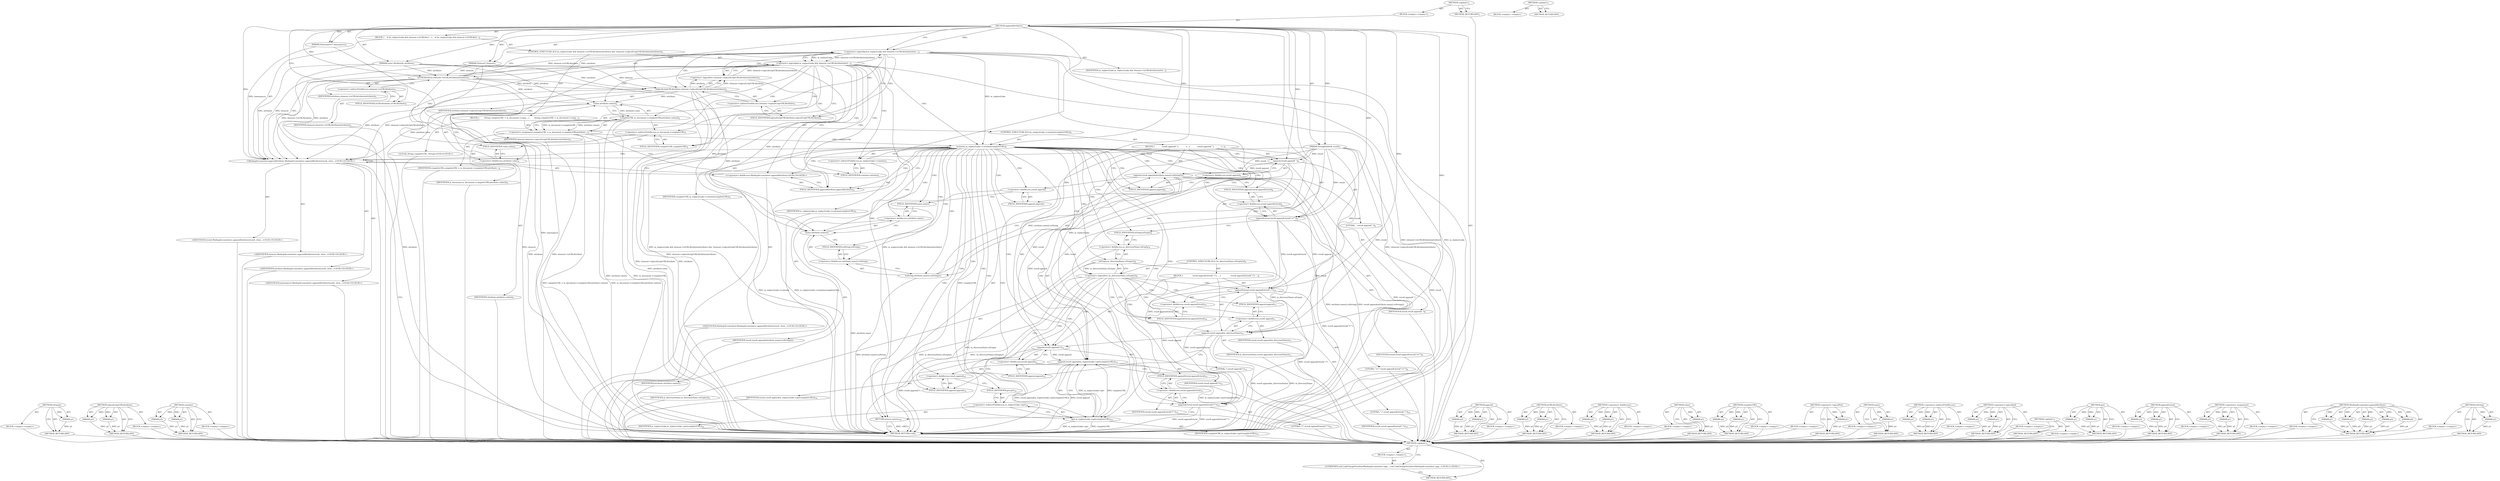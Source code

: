 digraph "&lt;global&gt;" {
vulnerable_211 [label=<(METHOD,isEmpty)>];
vulnerable_212 [label=<(PARAM,p1)>];
vulnerable_213 [label=<(BLOCK,&lt;empty&gt;,&lt;empty&gt;)>];
vulnerable_214 [label=<(METHOD_RETURN,ANY)>];
vulnerable_164 [label=<(METHOD,isJavaScriptURLAttribute)>];
vulnerable_165 [label=<(PARAM,p1)>];
vulnerable_166 [label=<(PARAM,p2)>];
vulnerable_167 [label=<(BLOCK,&lt;empty&gt;,&lt;empty&gt;)>];
vulnerable_168 [label=<(METHOD_RETURN,ANY)>];
vulnerable_188 [label=<(METHOD,contains)>];
vulnerable_189 [label=<(PARAM,p1)>];
vulnerable_190 [label=<(PARAM,p2)>];
vulnerable_191 [label=<(BLOCK,&lt;empty&gt;,&lt;empty&gt;)>];
vulnerable_192 [label=<(METHOD_RETURN,ANY)>];
vulnerable_6 [label=<(METHOD,&lt;global&gt;)<SUB>1</SUB>>];
vulnerable_7 [label=<(BLOCK,&lt;empty&gt;,&lt;empty&gt;)<SUB>1</SUB>>];
vulnerable_8 [label=<(METHOD,appendAttribute)<SUB>1</SUB>>];
vulnerable_9 [label=<(PARAM,StringBuilder&amp; result)<SUB>1</SUB>>];
vulnerable_10 [label=<(PARAM,Element* element)<SUB>1</SUB>>];
vulnerable_11 [label=<(PARAM,const Attribute&amp; attribute)<SUB>1</SUB>>];
vulnerable_12 [label=<(PARAM,Namespaces* namespaces)<SUB>1</SUB>>];
vulnerable_13 [label=<(BLOCK,{
    if (m_replaceLinks &amp;&amp; element-&gt;isURLAttri...,{
    if (m_replaceLinks &amp;&amp; element-&gt;isURLAttri...)<SUB>2</SUB>>];
vulnerable_14 [label=<(CONTROL_STRUCTURE,IF,if (m_replaceLinks &amp;&amp; element-&gt;isURLAttribute(attribute) &amp;&amp; !element-&gt;isJavaScriptURLAttribute(attribute)))<SUB>3</SUB>>];
vulnerable_15 [label=<(&lt;operator&gt;.logicalAnd,m_replaceLinks &amp;&amp; element-&gt;isURLAttribute(attri...)<SUB>3</SUB>>];
vulnerable_16 [label=<(&lt;operator&gt;.logicalAnd,m_replaceLinks &amp;&amp; element-&gt;isURLAttribute(attri...)<SUB>3</SUB>>];
vulnerable_17 [label=<(IDENTIFIER,m_replaceLinks,m_replaceLinks &amp;&amp; element-&gt;isURLAttribute(attri...)<SUB>3</SUB>>];
vulnerable_18 [label=<(isURLAttribute,element-&gt;isURLAttribute(attribute))<SUB>3</SUB>>];
vulnerable_19 [label=<(&lt;operator&gt;.indirectFieldAccess,element-&gt;isURLAttribute)<SUB>3</SUB>>];
vulnerable_20 [label=<(IDENTIFIER,element,element-&gt;isURLAttribute(attribute))<SUB>3</SUB>>];
vulnerable_21 [label=<(FIELD_IDENTIFIER,isURLAttribute,isURLAttribute)<SUB>3</SUB>>];
vulnerable_22 [label=<(IDENTIFIER,attribute,element-&gt;isURLAttribute(attribute))<SUB>3</SUB>>];
vulnerable_23 [label=<(&lt;operator&gt;.logicalNot,!element-&gt;isJavaScriptURLAttribute(attribute))<SUB>3</SUB>>];
vulnerable_24 [label=<(isJavaScriptURLAttribute,element-&gt;isJavaScriptURLAttribute(attribute))<SUB>3</SUB>>];
vulnerable_25 [label=<(&lt;operator&gt;.indirectFieldAccess,element-&gt;isJavaScriptURLAttribute)<SUB>3</SUB>>];
vulnerable_26 [label=<(IDENTIFIER,element,element-&gt;isJavaScriptURLAttribute(attribute))<SUB>3</SUB>>];
vulnerable_27 [label=<(FIELD_IDENTIFIER,isJavaScriptURLAttribute,isJavaScriptURLAttribute)<SUB>3</SUB>>];
vulnerable_28 [label=<(IDENTIFIER,attribute,element-&gt;isJavaScriptURLAttribute(attribute))<SUB>3</SUB>>];
vulnerable_29 [label=<(BLOCK,{
        String completeURL = m_document-&gt;comp...,{
        String completeURL = m_document-&gt;comp...)<SUB>3</SUB>>];
vulnerable_30 [label="<(LOCAL,String completeURL: String)<SUB>4</SUB>>"];
vulnerable_31 [label=<(&lt;operator&gt;.assignment,completeURL = m_document-&gt;completeURL(attribute...)<SUB>4</SUB>>];
vulnerable_32 [label=<(IDENTIFIER,completeURL,completeURL = m_document-&gt;completeURL(attribute...)<SUB>4</SUB>>];
vulnerable_33 [label=<(completeURL,m_document-&gt;completeURL(attribute.value()))<SUB>4</SUB>>];
vulnerable_34 [label=<(&lt;operator&gt;.indirectFieldAccess,m_document-&gt;completeURL)<SUB>4</SUB>>];
vulnerable_35 [label=<(IDENTIFIER,m_document,m_document-&gt;completeURL(attribute.value()))<SUB>4</SUB>>];
vulnerable_36 [label=<(FIELD_IDENTIFIER,completeURL,completeURL)<SUB>4</SUB>>];
vulnerable_37 [label=<(value,attribute.value())<SUB>4</SUB>>];
vulnerable_38 [label=<(&lt;operator&gt;.fieldAccess,attribute.value)<SUB>4</SUB>>];
vulnerable_39 [label=<(IDENTIFIER,attribute,attribute.value())<SUB>4</SUB>>];
vulnerable_40 [label=<(FIELD_IDENTIFIER,value,value)<SUB>4</SUB>>];
vulnerable_41 [label=<(CONTROL_STRUCTURE,IF,if (m_replaceLinks-&gt;contains(completeURL)))<SUB>5</SUB>>];
vulnerable_42 [label=<(contains,m_replaceLinks-&gt;contains(completeURL))<SUB>5</SUB>>];
vulnerable_43 [label=<(&lt;operator&gt;.indirectFieldAccess,m_replaceLinks-&gt;contains)<SUB>5</SUB>>];
vulnerable_44 [label=<(IDENTIFIER,m_replaceLinks,m_replaceLinks-&gt;contains(completeURL))<SUB>5</SUB>>];
vulnerable_45 [label=<(FIELD_IDENTIFIER,contains,contains)<SUB>5</SUB>>];
vulnerable_46 [label=<(IDENTIFIER,completeURL,m_replaceLinks-&gt;contains(completeURL))<SUB>5</SUB>>];
vulnerable_47 [label=<(BLOCK,{
            result.append(' ');
            r...,{
            result.append(' ');
            r...)<SUB>5</SUB>>];
vulnerable_48 [label=<(append,result.append(' '))<SUB>6</SUB>>];
vulnerable_49 [label=<(&lt;operator&gt;.fieldAccess,result.append)<SUB>6</SUB>>];
vulnerable_50 [label=<(IDENTIFIER,result,result.append(' '))<SUB>6</SUB>>];
vulnerable_51 [label=<(FIELD_IDENTIFIER,append,append)<SUB>6</SUB>>];
vulnerable_52 [label=<(LITERAL,' ',result.append(' '))<SUB>6</SUB>>];
vulnerable_53 [label=<(append,result.append(attribute.name().toString()))<SUB>7</SUB>>];
vulnerable_54 [label=<(&lt;operator&gt;.fieldAccess,result.append)<SUB>7</SUB>>];
vulnerable_55 [label=<(IDENTIFIER,result,result.append(attribute.name().toString()))<SUB>7</SUB>>];
vulnerable_56 [label=<(FIELD_IDENTIFIER,append,append)<SUB>7</SUB>>];
vulnerable_57 [label=<(toString,attribute.name().toString())<SUB>7</SUB>>];
vulnerable_58 [label=<(&lt;operator&gt;.fieldAccess,attribute.name().toString)<SUB>7</SUB>>];
vulnerable_59 [label=<(name,attribute.name())<SUB>7</SUB>>];
vulnerable_60 [label=<(&lt;operator&gt;.fieldAccess,attribute.name)<SUB>7</SUB>>];
vulnerable_61 [label=<(IDENTIFIER,attribute,attribute.name())<SUB>7</SUB>>];
vulnerable_62 [label=<(FIELD_IDENTIFIER,name,name)<SUB>7</SUB>>];
vulnerable_63 [label=<(FIELD_IDENTIFIER,toString,toString)<SUB>7</SUB>>];
vulnerable_64 [label=<(appendLiteral,result.appendLiteral(&quot;=\&quot;&quot;))<SUB>8</SUB>>];
vulnerable_65 [label=<(&lt;operator&gt;.fieldAccess,result.appendLiteral)<SUB>8</SUB>>];
vulnerable_66 [label=<(IDENTIFIER,result,result.appendLiteral(&quot;=\&quot;&quot;))<SUB>8</SUB>>];
vulnerable_67 [label=<(FIELD_IDENTIFIER,appendLiteral,appendLiteral)<SUB>8</SUB>>];
vulnerable_68 [label=<(LITERAL,&quot;=\&quot;&quot;,result.appendLiteral(&quot;=\&quot;&quot;))<SUB>8</SUB>>];
vulnerable_69 [label=<(CONTROL_STRUCTURE,IF,if (!m_directoryName.isEmpty()))<SUB>9</SUB>>];
vulnerable_70 [label=<(&lt;operator&gt;.logicalNot,!m_directoryName.isEmpty())<SUB>9</SUB>>];
vulnerable_71 [label=<(isEmpty,m_directoryName.isEmpty())<SUB>9</SUB>>];
vulnerable_72 [label=<(&lt;operator&gt;.fieldAccess,m_directoryName.isEmpty)<SUB>9</SUB>>];
vulnerable_73 [label=<(IDENTIFIER,m_directoryName,m_directoryName.isEmpty())<SUB>9</SUB>>];
vulnerable_74 [label=<(FIELD_IDENTIFIER,isEmpty,isEmpty)<SUB>9</SUB>>];
vulnerable_75 [label=<(BLOCK,{
                result.appendLiteral(&quot;./&quot;);
 ...,{
                result.appendLiteral(&quot;./&quot;);
 ...)<SUB>9</SUB>>];
vulnerable_76 [label=<(appendLiteral,result.appendLiteral(&quot;./&quot;))<SUB>10</SUB>>];
vulnerable_77 [label=<(&lt;operator&gt;.fieldAccess,result.appendLiteral)<SUB>10</SUB>>];
vulnerable_78 [label=<(IDENTIFIER,result,result.appendLiteral(&quot;./&quot;))<SUB>10</SUB>>];
vulnerable_79 [label=<(FIELD_IDENTIFIER,appendLiteral,appendLiteral)<SUB>10</SUB>>];
vulnerable_80 [label=<(LITERAL,&quot;./&quot;,result.appendLiteral(&quot;./&quot;))<SUB>10</SUB>>];
vulnerable_81 [label=<(append,result.append(m_directoryName))<SUB>11</SUB>>];
vulnerable_82 [label=<(&lt;operator&gt;.fieldAccess,result.append)<SUB>11</SUB>>];
vulnerable_83 [label=<(IDENTIFIER,result,result.append(m_directoryName))<SUB>11</SUB>>];
vulnerable_84 [label=<(FIELD_IDENTIFIER,append,append)<SUB>11</SUB>>];
vulnerable_85 [label=<(IDENTIFIER,m_directoryName,result.append(m_directoryName))<SUB>11</SUB>>];
vulnerable_86 [label=<(append,result.append('/'))<SUB>12</SUB>>];
vulnerable_87 [label=<(&lt;operator&gt;.fieldAccess,result.append)<SUB>12</SUB>>];
vulnerable_88 [label=<(IDENTIFIER,result,result.append('/'))<SUB>12</SUB>>];
vulnerable_89 [label=<(FIELD_IDENTIFIER,append,append)<SUB>12</SUB>>];
vulnerable_90 [label=<(LITERAL,'/',result.append('/'))<SUB>12</SUB>>];
vulnerable_91 [label=<(append,result.append(m_replaceLinks-&gt;get(completeURL)))<SUB>14</SUB>>];
vulnerable_92 [label=<(&lt;operator&gt;.fieldAccess,result.append)<SUB>14</SUB>>];
vulnerable_93 [label=<(IDENTIFIER,result,result.append(m_replaceLinks-&gt;get(completeURL)))<SUB>14</SUB>>];
vulnerable_94 [label=<(FIELD_IDENTIFIER,append,append)<SUB>14</SUB>>];
vulnerable_95 [label=<(get,m_replaceLinks-&gt;get(completeURL))<SUB>14</SUB>>];
vulnerable_96 [label=<(&lt;operator&gt;.indirectFieldAccess,m_replaceLinks-&gt;get)<SUB>14</SUB>>];
vulnerable_97 [label=<(IDENTIFIER,m_replaceLinks,m_replaceLinks-&gt;get(completeURL))<SUB>14</SUB>>];
vulnerable_98 [label=<(FIELD_IDENTIFIER,get,get)<SUB>14</SUB>>];
vulnerable_99 [label=<(IDENTIFIER,completeURL,m_replaceLinks-&gt;get(completeURL))<SUB>14</SUB>>];
vulnerable_100 [label=<(appendLiteral,result.appendLiteral(&quot;\&quot;&quot;))<SUB>15</SUB>>];
vulnerable_101 [label=<(&lt;operator&gt;.fieldAccess,result.appendLiteral)<SUB>15</SUB>>];
vulnerable_102 [label=<(IDENTIFIER,result,result.appendLiteral(&quot;\&quot;&quot;))<SUB>15</SUB>>];
vulnerable_103 [label=<(FIELD_IDENTIFIER,appendLiteral,appendLiteral)<SUB>15</SUB>>];
vulnerable_104 [label=<(LITERAL,&quot;\&quot;&quot;,result.appendLiteral(&quot;\&quot;&quot;))<SUB>15</SUB>>];
vulnerable_105 [label=<(RETURN,return;,return;)<SUB>16</SUB>>];
vulnerable_106 [label="<(MarkupAccumulator.appendAttribute,MarkupAccumulator::appendAttribute(result, elem...)<SUB>19</SUB>>"];
vulnerable_107 [label="<(&lt;operator&gt;.fieldAccess,MarkupAccumulator::appendAttribute)<SUB>19</SUB>>"];
vulnerable_108 [label="<(IDENTIFIER,MarkupAccumulator,MarkupAccumulator::appendAttribute(result, elem...)<SUB>19</SUB>>"];
vulnerable_109 [label=<(FIELD_IDENTIFIER,appendAttribute,appendAttribute)<SUB>19</SUB>>];
vulnerable_110 [label="<(IDENTIFIER,result,MarkupAccumulator::appendAttribute(result, elem...)<SUB>19</SUB>>"];
vulnerable_111 [label="<(IDENTIFIER,element,MarkupAccumulator::appendAttribute(result, elem...)<SUB>19</SUB>>"];
vulnerable_112 [label="<(IDENTIFIER,attribute,MarkupAccumulator::appendAttribute(result, elem...)<SUB>19</SUB>>"];
vulnerable_113 [label="<(IDENTIFIER,namespaces,MarkupAccumulator::appendAttribute(result, elem...)<SUB>19</SUB>>"];
vulnerable_114 [label=<(METHOD_RETURN,void)<SUB>1</SUB>>];
vulnerable_116 [label=<(METHOD_RETURN,ANY)<SUB>1</SUB>>];
vulnerable_193 [label=<(METHOD,append)>];
vulnerable_194 [label=<(PARAM,p1)>];
vulnerable_195 [label=<(PARAM,p2)>];
vulnerable_196 [label=<(BLOCK,&lt;empty&gt;,&lt;empty&gt;)>];
vulnerable_197 [label=<(METHOD_RETURN,ANY)>];
vulnerable_150 [label=<(METHOD,isURLAttribute)>];
vulnerable_151 [label=<(PARAM,p1)>];
vulnerable_152 [label=<(PARAM,p2)>];
vulnerable_153 [label=<(BLOCK,&lt;empty&gt;,&lt;empty&gt;)>];
vulnerable_154 [label=<(METHOD_RETURN,ANY)>];
vulnerable_183 [label=<(METHOD,&lt;operator&gt;.fieldAccess)>];
vulnerable_184 [label=<(PARAM,p1)>];
vulnerable_185 [label=<(PARAM,p2)>];
vulnerable_186 [label=<(BLOCK,&lt;empty&gt;,&lt;empty&gt;)>];
vulnerable_187 [label=<(METHOD_RETURN,ANY)>];
vulnerable_179 [label=<(METHOD,value)>];
vulnerable_180 [label=<(PARAM,p1)>];
vulnerable_181 [label=<(BLOCK,&lt;empty&gt;,&lt;empty&gt;)>];
vulnerable_182 [label=<(METHOD_RETURN,ANY)>];
vulnerable_174 [label=<(METHOD,completeURL)>];
vulnerable_175 [label=<(PARAM,p1)>];
vulnerable_176 [label=<(PARAM,p2)>];
vulnerable_177 [label=<(BLOCK,&lt;empty&gt;,&lt;empty&gt;)>];
vulnerable_178 [label=<(METHOD_RETURN,ANY)>];
vulnerable_160 [label=<(METHOD,&lt;operator&gt;.logicalNot)>];
vulnerable_161 [label=<(PARAM,p1)>];
vulnerable_162 [label=<(BLOCK,&lt;empty&gt;,&lt;empty&gt;)>];
vulnerable_163 [label=<(METHOD_RETURN,ANY)>];
vulnerable_202 [label=<(METHOD,name)>];
vulnerable_203 [label=<(PARAM,p1)>];
vulnerable_204 [label=<(BLOCK,&lt;empty&gt;,&lt;empty&gt;)>];
vulnerable_205 [label=<(METHOD_RETURN,ANY)>];
vulnerable_155 [label=<(METHOD,&lt;operator&gt;.indirectFieldAccess)>];
vulnerable_156 [label=<(PARAM,p1)>];
vulnerable_157 [label=<(PARAM,p2)>];
vulnerable_158 [label=<(BLOCK,&lt;empty&gt;,&lt;empty&gt;)>];
vulnerable_159 [label=<(METHOD_RETURN,ANY)>];
vulnerable_145 [label=<(METHOD,&lt;operator&gt;.logicalAnd)>];
vulnerable_146 [label=<(PARAM,p1)>];
vulnerable_147 [label=<(PARAM,p2)>];
vulnerable_148 [label=<(BLOCK,&lt;empty&gt;,&lt;empty&gt;)>];
vulnerable_149 [label=<(METHOD_RETURN,ANY)>];
vulnerable_139 [label=<(METHOD,&lt;global&gt;)<SUB>1</SUB>>];
vulnerable_140 [label=<(BLOCK,&lt;empty&gt;,&lt;empty&gt;)>];
vulnerable_141 [label=<(METHOD_RETURN,ANY)>];
vulnerable_215 [label=<(METHOD,get)>];
vulnerable_216 [label=<(PARAM,p1)>];
vulnerable_217 [label=<(PARAM,p2)>];
vulnerable_218 [label=<(BLOCK,&lt;empty&gt;,&lt;empty&gt;)>];
vulnerable_219 [label=<(METHOD_RETURN,ANY)>];
vulnerable_206 [label=<(METHOD,appendLiteral)>];
vulnerable_207 [label=<(PARAM,p1)>];
vulnerable_208 [label=<(PARAM,p2)>];
vulnerable_209 [label=<(BLOCK,&lt;empty&gt;,&lt;empty&gt;)>];
vulnerable_210 [label=<(METHOD_RETURN,ANY)>];
vulnerable_169 [label=<(METHOD,&lt;operator&gt;.assignment)>];
vulnerable_170 [label=<(PARAM,p1)>];
vulnerable_171 [label=<(PARAM,p2)>];
vulnerable_172 [label=<(BLOCK,&lt;empty&gt;,&lt;empty&gt;)>];
vulnerable_173 [label=<(METHOD_RETURN,ANY)>];
vulnerable_220 [label=<(METHOD,MarkupAccumulator.appendAttribute)>];
vulnerable_221 [label=<(PARAM,p1)>];
vulnerable_222 [label=<(PARAM,p2)>];
vulnerable_223 [label=<(PARAM,p3)>];
vulnerable_224 [label=<(PARAM,p4)>];
vulnerable_225 [label=<(PARAM,p5)>];
vulnerable_226 [label=<(BLOCK,&lt;empty&gt;,&lt;empty&gt;)>];
vulnerable_227 [label=<(METHOD_RETURN,ANY)>];
vulnerable_198 [label=<(METHOD,toString)>];
vulnerable_199 [label=<(PARAM,p1)>];
vulnerable_200 [label=<(BLOCK,&lt;empty&gt;,&lt;empty&gt;)>];
vulnerable_201 [label=<(METHOD_RETURN,ANY)>];
fixed_6 [label=<(METHOD,&lt;global&gt;)<SUB>1</SUB>>];
fixed_7 [label=<(BLOCK,&lt;empty&gt;,&lt;empty&gt;)<SUB>1</SUB>>];
fixed_8 [label="<(UNKNOWN,void LinkChangeSerializerMarkupAccumulator::app...,void LinkChangeSerializerMarkupAccumulator::app...)<SUB>1</SUB>>"];
fixed_9 [label=<(METHOD_RETURN,ANY)<SUB>1</SUB>>];
fixed_14 [label=<(METHOD,&lt;global&gt;)<SUB>1</SUB>>];
fixed_15 [label=<(BLOCK,&lt;empty&gt;,&lt;empty&gt;)>];
fixed_16 [label=<(METHOD_RETURN,ANY)>];
vulnerable_211 -> vulnerable_212  [key=0, label="AST: "];
vulnerable_211 -> vulnerable_212  [key=1, label="DDG: "];
vulnerable_211 -> vulnerable_213  [key=0, label="AST: "];
vulnerable_211 -> vulnerable_214  [key=0, label="AST: "];
vulnerable_211 -> vulnerable_214  [key=1, label="CFG: "];
vulnerable_212 -> vulnerable_214  [key=0, label="DDG: p1"];
vulnerable_213 -> fixed_6  [key=0];
vulnerable_214 -> fixed_6  [key=0];
vulnerable_164 -> vulnerable_165  [key=0, label="AST: "];
vulnerable_164 -> vulnerable_165  [key=1, label="DDG: "];
vulnerable_164 -> vulnerable_167  [key=0, label="AST: "];
vulnerable_164 -> vulnerable_166  [key=0, label="AST: "];
vulnerable_164 -> vulnerable_166  [key=1, label="DDG: "];
vulnerable_164 -> vulnerable_168  [key=0, label="AST: "];
vulnerable_164 -> vulnerable_168  [key=1, label="CFG: "];
vulnerable_165 -> vulnerable_168  [key=0, label="DDG: p1"];
vulnerable_166 -> vulnerable_168  [key=0, label="DDG: p2"];
vulnerable_167 -> fixed_6  [key=0];
vulnerable_168 -> fixed_6  [key=0];
vulnerable_188 -> vulnerable_189  [key=0, label="AST: "];
vulnerable_188 -> vulnerable_189  [key=1, label="DDG: "];
vulnerable_188 -> vulnerable_191  [key=0, label="AST: "];
vulnerable_188 -> vulnerable_190  [key=0, label="AST: "];
vulnerable_188 -> vulnerable_190  [key=1, label="DDG: "];
vulnerable_188 -> vulnerable_192  [key=0, label="AST: "];
vulnerable_188 -> vulnerable_192  [key=1, label="CFG: "];
vulnerable_189 -> vulnerable_192  [key=0, label="DDG: p1"];
vulnerable_190 -> vulnerable_192  [key=0, label="DDG: p2"];
vulnerable_191 -> fixed_6  [key=0];
vulnerable_192 -> fixed_6  [key=0];
vulnerable_6 -> vulnerable_7  [key=0, label="AST: "];
vulnerable_6 -> vulnerable_116  [key=0, label="AST: "];
vulnerable_6 -> vulnerable_116  [key=1, label="CFG: "];
vulnerable_7 -> vulnerable_8  [key=0, label="AST: "];
vulnerable_8 -> vulnerable_9  [key=0, label="AST: "];
vulnerable_8 -> vulnerable_9  [key=1, label="DDG: "];
vulnerable_8 -> vulnerable_10  [key=0, label="AST: "];
vulnerable_8 -> vulnerable_10  [key=1, label="DDG: "];
vulnerable_8 -> vulnerable_11  [key=0, label="AST: "];
vulnerable_8 -> vulnerable_11  [key=1, label="DDG: "];
vulnerable_8 -> vulnerable_12  [key=0, label="AST: "];
vulnerable_8 -> vulnerable_12  [key=1, label="DDG: "];
vulnerable_8 -> vulnerable_13  [key=0, label="AST: "];
vulnerable_8 -> vulnerable_114  [key=0, label="AST: "];
vulnerable_8 -> vulnerable_16  [key=0, label="CFG: "];
vulnerable_8 -> vulnerable_16  [key=1, label="DDG: "];
vulnerable_8 -> vulnerable_21  [key=0, label="CFG: "];
vulnerable_8 -> vulnerable_106  [key=0, label="DDG: "];
vulnerable_8 -> vulnerable_18  [key=0, label="DDG: "];
vulnerable_8 -> vulnerable_24  [key=0, label="DDG: "];
vulnerable_8 -> vulnerable_42  [key=0, label="DDG: "];
vulnerable_8 -> vulnerable_105  [key=0, label="DDG: "];
vulnerable_8 -> vulnerable_48  [key=0, label="DDG: "];
vulnerable_8 -> vulnerable_64  [key=0, label="DDG: "];
vulnerable_8 -> vulnerable_100  [key=0, label="DDG: "];
vulnerable_8 -> vulnerable_95  [key=0, label="DDG: "];
vulnerable_8 -> vulnerable_76  [key=0, label="DDG: "];
vulnerable_8 -> vulnerable_81  [key=0, label="DDG: "];
vulnerable_8 -> vulnerable_86  [key=0, label="DDG: "];
vulnerable_9 -> vulnerable_114  [key=0, label="DDG: result"];
vulnerable_9 -> vulnerable_106  [key=0, label="DDG: result"];
vulnerable_9 -> vulnerable_48  [key=0, label="DDG: result"];
vulnerable_9 -> vulnerable_53  [key=0, label="DDG: result"];
vulnerable_9 -> vulnerable_64  [key=0, label="DDG: result"];
vulnerable_9 -> vulnerable_91  [key=0, label="DDG: result"];
vulnerable_9 -> vulnerable_100  [key=0, label="DDG: result"];
vulnerable_9 -> vulnerable_76  [key=0, label="DDG: result"];
vulnerable_9 -> vulnerable_81  [key=0, label="DDG: result"];
vulnerable_9 -> vulnerable_86  [key=0, label="DDG: result"];
vulnerable_10 -> vulnerable_114  [key=0, label="DDG: element"];
vulnerable_10 -> vulnerable_106  [key=0, label="DDG: element"];
vulnerable_10 -> vulnerable_18  [key=0, label="DDG: element"];
vulnerable_10 -> vulnerable_24  [key=0, label="DDG: element"];
vulnerable_11 -> vulnerable_114  [key=0, label="DDG: attribute"];
vulnerable_11 -> vulnerable_106  [key=0, label="DDG: attribute"];
vulnerable_11 -> vulnerable_18  [key=0, label="DDG: attribute"];
vulnerable_11 -> vulnerable_24  [key=0, label="DDG: attribute"];
vulnerable_11 -> vulnerable_37  [key=0, label="DDG: attribute"];
vulnerable_11 -> vulnerable_59  [key=0, label="DDG: attribute"];
vulnerable_12 -> vulnerable_114  [key=0, label="DDG: namespaces"];
vulnerable_12 -> vulnerable_106  [key=0, label="DDG: namespaces"];
vulnerable_13 -> vulnerable_14  [key=0, label="AST: "];
vulnerable_13 -> vulnerable_106  [key=0, label="AST: "];
vulnerable_14 -> vulnerable_15  [key=0, label="AST: "];
vulnerable_14 -> vulnerable_29  [key=0, label="AST: "];
vulnerable_15 -> vulnerable_16  [key=0, label="AST: "];
vulnerable_15 -> vulnerable_23  [key=0, label="AST: "];
vulnerable_15 -> vulnerable_36  [key=0, label="CFG: "];
vulnerable_15 -> vulnerable_36  [key=1, label="CDG: "];
vulnerable_15 -> vulnerable_109  [key=0, label="CFG: "];
vulnerable_15 -> vulnerable_109  [key=1, label="CDG: "];
vulnerable_15 -> vulnerable_114  [key=0, label="DDG: m_replaceLinks &amp;&amp; element-&gt;isURLAttribute(attribute)"];
vulnerable_15 -> vulnerable_114  [key=1, label="DDG: !element-&gt;isJavaScriptURLAttribute(attribute)"];
vulnerable_15 -> vulnerable_114  [key=2, label="DDG: m_replaceLinks &amp;&amp; element-&gt;isURLAttribute(attribute) &amp;&amp; !element-&gt;isJavaScriptURLAttribute(attribute)"];
vulnerable_15 -> vulnerable_107  [key=0, label="CDG: "];
vulnerable_15 -> vulnerable_34  [key=0, label="CDG: "];
vulnerable_15 -> vulnerable_42  [key=0, label="CDG: "];
vulnerable_15 -> vulnerable_37  [key=0, label="CDG: "];
vulnerable_15 -> vulnerable_38  [key=0, label="CDG: "];
vulnerable_15 -> vulnerable_45  [key=0, label="CDG: "];
vulnerable_15 -> vulnerable_106  [key=0, label="CDG: "];
vulnerable_15 -> vulnerable_40  [key=0, label="CDG: "];
vulnerable_15 -> vulnerable_43  [key=0, label="CDG: "];
vulnerable_15 -> vulnerable_33  [key=0, label="CDG: "];
vulnerable_15 -> vulnerable_31  [key=0, label="CDG: "];
vulnerable_16 -> vulnerable_17  [key=0, label="AST: "];
vulnerable_16 -> vulnerable_18  [key=0, label="AST: "];
vulnerable_16 -> vulnerable_15  [key=0, label="CFG: "];
vulnerable_16 -> vulnerable_15  [key=1, label="DDG: m_replaceLinks"];
vulnerable_16 -> vulnerable_15  [key=2, label="DDG: element-&gt;isURLAttribute(attribute)"];
vulnerable_16 -> vulnerable_27  [key=0, label="CFG: "];
vulnerable_16 -> vulnerable_27  [key=1, label="CDG: "];
vulnerable_16 -> vulnerable_114  [key=0, label="DDG: m_replaceLinks"];
vulnerable_16 -> vulnerable_114  [key=1, label="DDG: element-&gt;isURLAttribute(attribute)"];
vulnerable_16 -> vulnerable_42  [key=0, label="DDG: m_replaceLinks"];
vulnerable_16 -> vulnerable_95  [key=0, label="DDG: m_replaceLinks"];
vulnerable_16 -> vulnerable_25  [key=0, label="CDG: "];
vulnerable_16 -> vulnerable_24  [key=0, label="CDG: "];
vulnerable_16 -> vulnerable_23  [key=0, label="CDG: "];
vulnerable_17 -> fixed_6  [key=0];
vulnerable_18 -> vulnerable_19  [key=0, label="AST: "];
vulnerable_18 -> vulnerable_22  [key=0, label="AST: "];
vulnerable_18 -> vulnerable_16  [key=0, label="CFG: "];
vulnerable_18 -> vulnerable_16  [key=1, label="DDG: element-&gt;isURLAttribute"];
vulnerable_18 -> vulnerable_16  [key=2, label="DDG: attribute"];
vulnerable_18 -> vulnerable_114  [key=0, label="DDG: element-&gt;isURLAttribute"];
vulnerable_18 -> vulnerable_114  [key=1, label="DDG: attribute"];
vulnerable_18 -> vulnerable_106  [key=0, label="DDG: element-&gt;isURLAttribute"];
vulnerable_18 -> vulnerable_106  [key=1, label="DDG: attribute"];
vulnerable_18 -> vulnerable_24  [key=0, label="DDG: attribute"];
vulnerable_18 -> vulnerable_37  [key=0, label="DDG: attribute"];
vulnerable_18 -> vulnerable_59  [key=0, label="DDG: attribute"];
vulnerable_19 -> vulnerable_20  [key=0, label="AST: "];
vulnerable_19 -> vulnerable_21  [key=0, label="AST: "];
vulnerable_19 -> vulnerable_18  [key=0, label="CFG: "];
vulnerable_20 -> fixed_6  [key=0];
vulnerable_21 -> vulnerable_19  [key=0, label="CFG: "];
vulnerable_22 -> fixed_6  [key=0];
vulnerable_23 -> vulnerable_24  [key=0, label="AST: "];
vulnerable_23 -> vulnerable_15  [key=0, label="CFG: "];
vulnerable_23 -> vulnerable_15  [key=1, label="DDG: element-&gt;isJavaScriptURLAttribute(attribute)"];
vulnerable_23 -> vulnerable_114  [key=0, label="DDG: element-&gt;isJavaScriptURLAttribute(attribute)"];
vulnerable_24 -> vulnerable_25  [key=0, label="AST: "];
vulnerable_24 -> vulnerable_28  [key=0, label="AST: "];
vulnerable_24 -> vulnerable_23  [key=0, label="CFG: "];
vulnerable_24 -> vulnerable_23  [key=1, label="DDG: element-&gt;isJavaScriptURLAttribute"];
vulnerable_24 -> vulnerable_23  [key=2, label="DDG: attribute"];
vulnerable_24 -> vulnerable_114  [key=0, label="DDG: element-&gt;isJavaScriptURLAttribute"];
vulnerable_24 -> vulnerable_114  [key=1, label="DDG: attribute"];
vulnerable_24 -> vulnerable_106  [key=0, label="DDG: element-&gt;isJavaScriptURLAttribute"];
vulnerable_24 -> vulnerable_106  [key=1, label="DDG: attribute"];
vulnerable_24 -> vulnerable_37  [key=0, label="DDG: attribute"];
vulnerable_24 -> vulnerable_59  [key=0, label="DDG: attribute"];
vulnerable_25 -> vulnerable_26  [key=0, label="AST: "];
vulnerable_25 -> vulnerable_27  [key=0, label="AST: "];
vulnerable_25 -> vulnerable_24  [key=0, label="CFG: "];
vulnerable_26 -> fixed_6  [key=0];
vulnerable_27 -> vulnerable_25  [key=0, label="CFG: "];
vulnerable_28 -> fixed_6  [key=0];
vulnerable_29 -> vulnerable_30  [key=0, label="AST: "];
vulnerable_29 -> vulnerable_31  [key=0, label="AST: "];
vulnerable_29 -> vulnerable_41  [key=0, label="AST: "];
vulnerable_30 -> fixed_6  [key=0];
vulnerable_31 -> vulnerable_32  [key=0, label="AST: "];
vulnerable_31 -> vulnerable_33  [key=0, label="AST: "];
vulnerable_31 -> vulnerable_45  [key=0, label="CFG: "];
vulnerable_31 -> vulnerable_114  [key=0, label="DDG: m_document-&gt;completeURL(attribute.value())"];
vulnerable_31 -> vulnerable_114  [key=1, label="DDG: completeURL = m_document-&gt;completeURL(attribute.value())"];
vulnerable_31 -> vulnerable_42  [key=0, label="DDG: completeURL"];
vulnerable_32 -> fixed_6  [key=0];
vulnerable_33 -> vulnerable_34  [key=0, label="AST: "];
vulnerable_33 -> vulnerable_37  [key=0, label="AST: "];
vulnerable_33 -> vulnerable_31  [key=0, label="CFG: "];
vulnerable_33 -> vulnerable_31  [key=1, label="DDG: m_document-&gt;completeURL"];
vulnerable_33 -> vulnerable_31  [key=2, label="DDG: attribute.value()"];
vulnerable_33 -> vulnerable_114  [key=0, label="DDG: m_document-&gt;completeURL"];
vulnerable_33 -> vulnerable_114  [key=1, label="DDG: attribute.value()"];
vulnerable_34 -> vulnerable_35  [key=0, label="AST: "];
vulnerable_34 -> vulnerable_36  [key=0, label="AST: "];
vulnerable_34 -> vulnerable_40  [key=0, label="CFG: "];
vulnerable_35 -> fixed_6  [key=0];
vulnerable_36 -> vulnerable_34  [key=0, label="CFG: "];
vulnerable_37 -> vulnerable_38  [key=0, label="AST: "];
vulnerable_37 -> vulnerable_33  [key=0, label="CFG: "];
vulnerable_37 -> vulnerable_33  [key=1, label="DDG: attribute.value"];
vulnerable_37 -> vulnerable_114  [key=0, label="DDG: attribute.value"];
vulnerable_37 -> vulnerable_106  [key=0, label="DDG: attribute.value"];
vulnerable_38 -> vulnerable_39  [key=0, label="AST: "];
vulnerable_38 -> vulnerable_40  [key=0, label="AST: "];
vulnerable_38 -> vulnerable_37  [key=0, label="CFG: "];
vulnerable_39 -> fixed_6  [key=0];
vulnerable_40 -> vulnerable_38  [key=0, label="CFG: "];
vulnerable_41 -> vulnerable_42  [key=0, label="AST: "];
vulnerable_41 -> vulnerable_47  [key=0, label="AST: "];
vulnerable_42 -> vulnerable_43  [key=0, label="AST: "];
vulnerable_42 -> vulnerable_46  [key=0, label="AST: "];
vulnerable_42 -> vulnerable_51  [key=0, label="CFG: "];
vulnerable_42 -> vulnerable_51  [key=1, label="CDG: "];
vulnerable_42 -> vulnerable_109  [key=0, label="CFG: "];
vulnerable_42 -> vulnerable_109  [key=1, label="CDG: "];
vulnerable_42 -> vulnerable_114  [key=0, label="DDG: m_replaceLinks-&gt;contains"];
vulnerable_42 -> vulnerable_114  [key=1, label="DDG: m_replaceLinks-&gt;contains(completeURL)"];
vulnerable_42 -> vulnerable_95  [key=0, label="DDG: completeURL"];
vulnerable_42 -> vulnerable_95  [key=1, label="CDG: "];
vulnerable_42 -> vulnerable_107  [key=0, label="CDG: "];
vulnerable_42 -> vulnerable_94  [key=0, label="CDG: "];
vulnerable_42 -> vulnerable_48  [key=0, label="CDG: "];
vulnerable_42 -> vulnerable_49  [key=0, label="CDG: "];
vulnerable_42 -> vulnerable_60  [key=0, label="CDG: "];
vulnerable_42 -> vulnerable_96  [key=0, label="CDG: "];
vulnerable_42 -> vulnerable_64  [key=0, label="CDG: "];
vulnerable_42 -> vulnerable_57  [key=0, label="CDG: "];
vulnerable_42 -> vulnerable_98  [key=0, label="CDG: "];
vulnerable_42 -> vulnerable_72  [key=0, label="CDG: "];
vulnerable_42 -> vulnerable_103  [key=0, label="CDG: "];
vulnerable_42 -> vulnerable_56  [key=0, label="CDG: "];
vulnerable_42 -> vulnerable_67  [key=0, label="CDG: "];
vulnerable_42 -> vulnerable_74  [key=0, label="CDG: "];
vulnerable_42 -> vulnerable_92  [key=0, label="CDG: "];
vulnerable_42 -> vulnerable_106  [key=0, label="CDG: "];
vulnerable_42 -> vulnerable_65  [key=0, label="CDG: "];
vulnerable_42 -> vulnerable_59  [key=0, label="CDG: "];
vulnerable_42 -> vulnerable_91  [key=0, label="CDG: "];
vulnerable_42 -> vulnerable_101  [key=0, label="CDG: "];
vulnerable_42 -> vulnerable_54  [key=0, label="CDG: "];
vulnerable_42 -> vulnerable_58  [key=0, label="CDG: "];
vulnerable_42 -> vulnerable_71  [key=0, label="CDG: "];
vulnerable_42 -> vulnerable_105  [key=0, label="CDG: "];
vulnerable_42 -> vulnerable_100  [key=0, label="CDG: "];
vulnerable_42 -> vulnerable_53  [key=0, label="CDG: "];
vulnerable_42 -> vulnerable_70  [key=0, label="CDG: "];
vulnerable_42 -> vulnerable_63  [key=0, label="CDG: "];
vulnerable_42 -> vulnerable_62  [key=0, label="CDG: "];
vulnerable_43 -> vulnerable_44  [key=0, label="AST: "];
vulnerable_43 -> vulnerable_45  [key=0, label="AST: "];
vulnerable_43 -> vulnerable_42  [key=0, label="CFG: "];
vulnerable_44 -> fixed_6  [key=0];
vulnerable_45 -> vulnerable_43  [key=0, label="CFG: "];
vulnerable_46 -> fixed_6  [key=0];
vulnerable_47 -> vulnerable_48  [key=0, label="AST: "];
vulnerable_47 -> vulnerable_53  [key=0, label="AST: "];
vulnerable_47 -> vulnerable_64  [key=0, label="AST: "];
vulnerable_47 -> vulnerable_69  [key=0, label="AST: "];
vulnerable_47 -> vulnerable_91  [key=0, label="AST: "];
vulnerable_47 -> vulnerable_100  [key=0, label="AST: "];
vulnerable_47 -> vulnerable_105  [key=0, label="AST: "];
vulnerable_48 -> vulnerable_49  [key=0, label="AST: "];
vulnerable_48 -> vulnerable_52  [key=0, label="AST: "];
vulnerable_48 -> vulnerable_56  [key=0, label="CFG: "];
vulnerable_48 -> vulnerable_114  [key=0, label="DDG: result.append(' ')"];
vulnerable_48 -> vulnerable_53  [key=0, label="DDG: result.append"];
vulnerable_49 -> vulnerable_50  [key=0, label="AST: "];
vulnerable_49 -> vulnerable_51  [key=0, label="AST: "];
vulnerable_49 -> vulnerable_48  [key=0, label="CFG: "];
vulnerable_50 -> fixed_6  [key=0];
vulnerable_51 -> vulnerable_49  [key=0, label="CFG: "];
vulnerable_52 -> fixed_6  [key=0];
vulnerable_53 -> vulnerable_54  [key=0, label="AST: "];
vulnerable_53 -> vulnerable_57  [key=0, label="AST: "];
vulnerable_53 -> vulnerable_67  [key=0, label="CFG: "];
vulnerable_53 -> vulnerable_114  [key=0, label="DDG: attribute.name().toString()"];
vulnerable_53 -> vulnerable_114  [key=1, label="DDG: result.append(attribute.name().toString())"];
vulnerable_53 -> vulnerable_91  [key=0, label="DDG: result.append"];
vulnerable_53 -> vulnerable_81  [key=0, label="DDG: result.append"];
vulnerable_54 -> vulnerable_55  [key=0, label="AST: "];
vulnerable_54 -> vulnerable_56  [key=0, label="AST: "];
vulnerable_54 -> vulnerable_62  [key=0, label="CFG: "];
vulnerable_55 -> fixed_6  [key=0];
vulnerable_56 -> vulnerable_54  [key=0, label="CFG: "];
vulnerable_57 -> vulnerable_58  [key=0, label="AST: "];
vulnerable_57 -> vulnerable_53  [key=0, label="CFG: "];
vulnerable_57 -> vulnerable_53  [key=1, label="DDG: attribute.name().toString"];
vulnerable_57 -> vulnerable_114  [key=0, label="DDG: attribute.name().toString"];
vulnerable_58 -> vulnerable_59  [key=0, label="AST: "];
vulnerable_58 -> vulnerable_63  [key=0, label="AST: "];
vulnerable_58 -> vulnerable_57  [key=0, label="CFG: "];
vulnerable_59 -> vulnerable_60  [key=0, label="AST: "];
vulnerable_59 -> vulnerable_63  [key=0, label="CFG: "];
vulnerable_59 -> vulnerable_114  [key=0, label="DDG: attribute.name"];
vulnerable_60 -> vulnerable_61  [key=0, label="AST: "];
vulnerable_60 -> vulnerable_62  [key=0, label="AST: "];
vulnerable_60 -> vulnerable_59  [key=0, label="CFG: "];
vulnerable_61 -> fixed_6  [key=0];
vulnerable_62 -> vulnerable_60  [key=0, label="CFG: "];
vulnerable_63 -> vulnerable_58  [key=0, label="CFG: "];
vulnerable_64 -> vulnerable_65  [key=0, label="AST: "];
vulnerable_64 -> vulnerable_68  [key=0, label="AST: "];
vulnerable_64 -> vulnerable_74  [key=0, label="CFG: "];
vulnerable_64 -> vulnerable_114  [key=0, label="DDG: result.appendLiteral(&quot;=\&quot;&quot;)"];
vulnerable_64 -> vulnerable_100  [key=0, label="DDG: result.appendLiteral"];
vulnerable_64 -> vulnerable_76  [key=0, label="DDG: result.appendLiteral"];
vulnerable_65 -> vulnerable_66  [key=0, label="AST: "];
vulnerable_65 -> vulnerable_67  [key=0, label="AST: "];
vulnerable_65 -> vulnerable_64  [key=0, label="CFG: "];
vulnerable_66 -> fixed_6  [key=0];
vulnerable_67 -> vulnerable_65  [key=0, label="CFG: "];
vulnerable_68 -> fixed_6  [key=0];
vulnerable_69 -> vulnerable_70  [key=0, label="AST: "];
vulnerable_69 -> vulnerable_75  [key=0, label="AST: "];
vulnerable_70 -> vulnerable_71  [key=0, label="AST: "];
vulnerable_70 -> vulnerable_79  [key=0, label="CFG: "];
vulnerable_70 -> vulnerable_79  [key=1, label="CDG: "];
vulnerable_70 -> vulnerable_94  [key=0, label="CFG: "];
vulnerable_70 -> vulnerable_114  [key=0, label="DDG: m_directoryName.isEmpty()"];
vulnerable_70 -> vulnerable_114  [key=1, label="DDG: !m_directoryName.isEmpty()"];
vulnerable_70 -> vulnerable_77  [key=0, label="CDG: "];
vulnerable_70 -> vulnerable_89  [key=0, label="CDG: "];
vulnerable_70 -> vulnerable_81  [key=0, label="CDG: "];
vulnerable_70 -> vulnerable_84  [key=0, label="CDG: "];
vulnerable_70 -> vulnerable_76  [key=0, label="CDG: "];
vulnerable_70 -> vulnerable_87  [key=0, label="CDG: "];
vulnerable_70 -> vulnerable_82  [key=0, label="CDG: "];
vulnerable_70 -> vulnerable_86  [key=0, label="CDG: "];
vulnerable_71 -> vulnerable_72  [key=0, label="AST: "];
vulnerable_71 -> vulnerable_70  [key=0, label="CFG: "];
vulnerable_71 -> vulnerable_70  [key=1, label="DDG: m_directoryName.isEmpty"];
vulnerable_71 -> vulnerable_114  [key=0, label="DDG: m_directoryName.isEmpty"];
vulnerable_71 -> vulnerable_81  [key=0, label="DDG: m_directoryName.isEmpty"];
vulnerable_72 -> vulnerable_73  [key=0, label="AST: "];
vulnerable_72 -> vulnerable_74  [key=0, label="AST: "];
vulnerable_72 -> vulnerable_71  [key=0, label="CFG: "];
vulnerable_73 -> fixed_6  [key=0];
vulnerable_74 -> vulnerable_72  [key=0, label="CFG: "];
vulnerable_75 -> vulnerable_76  [key=0, label="AST: "];
vulnerable_75 -> vulnerable_81  [key=0, label="AST: "];
vulnerable_75 -> vulnerable_86  [key=0, label="AST: "];
vulnerable_76 -> vulnerable_77  [key=0, label="AST: "];
vulnerable_76 -> vulnerable_80  [key=0, label="AST: "];
vulnerable_76 -> vulnerable_84  [key=0, label="CFG: "];
vulnerable_76 -> vulnerable_114  [key=0, label="DDG: result.appendLiteral(&quot;./&quot;)"];
vulnerable_76 -> vulnerable_100  [key=0, label="DDG: result.appendLiteral"];
vulnerable_77 -> vulnerable_78  [key=0, label="AST: "];
vulnerable_77 -> vulnerable_79  [key=0, label="AST: "];
vulnerable_77 -> vulnerable_76  [key=0, label="CFG: "];
vulnerable_78 -> fixed_6  [key=0];
vulnerable_79 -> vulnerable_77  [key=0, label="CFG: "];
vulnerable_80 -> fixed_6  [key=0];
vulnerable_81 -> vulnerable_82  [key=0, label="AST: "];
vulnerable_81 -> vulnerable_85  [key=0, label="AST: "];
vulnerable_81 -> vulnerable_89  [key=0, label="CFG: "];
vulnerable_81 -> vulnerable_114  [key=0, label="DDG: m_directoryName"];
vulnerable_81 -> vulnerable_114  [key=1, label="DDG: result.append(m_directoryName)"];
vulnerable_81 -> vulnerable_86  [key=0, label="DDG: result.append"];
vulnerable_82 -> vulnerable_83  [key=0, label="AST: "];
vulnerable_82 -> vulnerable_84  [key=0, label="AST: "];
vulnerable_82 -> vulnerable_81  [key=0, label="CFG: "];
vulnerable_83 -> fixed_6  [key=0];
vulnerable_84 -> vulnerable_82  [key=0, label="CFG: "];
vulnerable_85 -> fixed_6  [key=0];
vulnerable_86 -> vulnerable_87  [key=0, label="AST: "];
vulnerable_86 -> vulnerable_90  [key=0, label="AST: "];
vulnerable_86 -> vulnerable_94  [key=0, label="CFG: "];
vulnerable_86 -> vulnerable_114  [key=0, label="DDG: result.append('/')"];
vulnerable_86 -> vulnerable_91  [key=0, label="DDG: result.append"];
vulnerable_87 -> vulnerable_88  [key=0, label="AST: "];
vulnerable_87 -> vulnerable_89  [key=0, label="AST: "];
vulnerable_87 -> vulnerable_86  [key=0, label="CFG: "];
vulnerable_88 -> fixed_6  [key=0];
vulnerable_89 -> vulnerable_87  [key=0, label="CFG: "];
vulnerable_90 -> fixed_6  [key=0];
vulnerable_91 -> vulnerable_92  [key=0, label="AST: "];
vulnerable_91 -> vulnerable_95  [key=0, label="AST: "];
vulnerable_91 -> vulnerable_103  [key=0, label="CFG: "];
vulnerable_91 -> vulnerable_114  [key=0, label="DDG: result.append"];
vulnerable_91 -> vulnerable_114  [key=1, label="DDG: m_replaceLinks-&gt;get(completeURL)"];
vulnerable_91 -> vulnerable_114  [key=2, label="DDG: result.append(m_replaceLinks-&gt;get(completeURL))"];
vulnerable_92 -> vulnerable_93  [key=0, label="AST: "];
vulnerable_92 -> vulnerable_94  [key=0, label="AST: "];
vulnerable_92 -> vulnerable_98  [key=0, label="CFG: "];
vulnerable_93 -> fixed_6  [key=0];
vulnerable_94 -> vulnerable_92  [key=0, label="CFG: "];
vulnerable_95 -> vulnerable_96  [key=0, label="AST: "];
vulnerable_95 -> vulnerable_99  [key=0, label="AST: "];
vulnerable_95 -> vulnerable_91  [key=0, label="CFG: "];
vulnerable_95 -> vulnerable_91  [key=1, label="DDG: m_replaceLinks-&gt;get"];
vulnerable_95 -> vulnerable_91  [key=2, label="DDG: completeURL"];
vulnerable_95 -> vulnerable_114  [key=0, label="DDG: m_replaceLinks-&gt;get"];
vulnerable_95 -> vulnerable_114  [key=1, label="DDG: completeURL"];
vulnerable_96 -> vulnerable_97  [key=0, label="AST: "];
vulnerable_96 -> vulnerable_98  [key=0, label="AST: "];
vulnerable_96 -> vulnerable_95  [key=0, label="CFG: "];
vulnerable_97 -> fixed_6  [key=0];
vulnerable_98 -> vulnerable_96  [key=0, label="CFG: "];
vulnerable_99 -> fixed_6  [key=0];
vulnerable_100 -> vulnerable_101  [key=0, label="AST: "];
vulnerable_100 -> vulnerable_104  [key=0, label="AST: "];
vulnerable_100 -> vulnerable_105  [key=0, label="CFG: "];
vulnerable_100 -> vulnerable_114  [key=0, label="DDG: result.appendLiteral"];
vulnerable_100 -> vulnerable_114  [key=1, label="DDG: result.appendLiteral(&quot;\&quot;&quot;)"];
vulnerable_101 -> vulnerable_102  [key=0, label="AST: "];
vulnerable_101 -> vulnerable_103  [key=0, label="AST: "];
vulnerable_101 -> vulnerable_100  [key=0, label="CFG: "];
vulnerable_102 -> fixed_6  [key=0];
vulnerable_103 -> vulnerable_101  [key=0, label="CFG: "];
vulnerable_104 -> fixed_6  [key=0];
vulnerable_105 -> vulnerable_114  [key=0, label="CFG: "];
vulnerable_105 -> vulnerable_114  [key=1, label="DDG: &lt;RET&gt;"];
vulnerable_106 -> vulnerable_107  [key=0, label="AST: "];
vulnerable_106 -> vulnerable_110  [key=0, label="AST: "];
vulnerable_106 -> vulnerable_111  [key=0, label="AST: "];
vulnerable_106 -> vulnerable_112  [key=0, label="AST: "];
vulnerable_106 -> vulnerable_113  [key=0, label="AST: "];
vulnerable_106 -> vulnerable_114  [key=0, label="CFG: "];
vulnerable_107 -> vulnerable_108  [key=0, label="AST: "];
vulnerable_107 -> vulnerable_109  [key=0, label="AST: "];
vulnerable_107 -> vulnerable_106  [key=0, label="CFG: "];
vulnerable_108 -> fixed_6  [key=0];
vulnerable_109 -> vulnerable_107  [key=0, label="CFG: "];
vulnerable_110 -> fixed_6  [key=0];
vulnerable_111 -> fixed_6  [key=0];
vulnerable_112 -> fixed_6  [key=0];
vulnerable_113 -> fixed_6  [key=0];
vulnerable_114 -> fixed_6  [key=0];
vulnerable_116 -> fixed_6  [key=0];
vulnerable_193 -> vulnerable_194  [key=0, label="AST: "];
vulnerable_193 -> vulnerable_194  [key=1, label="DDG: "];
vulnerable_193 -> vulnerable_196  [key=0, label="AST: "];
vulnerable_193 -> vulnerable_195  [key=0, label="AST: "];
vulnerable_193 -> vulnerable_195  [key=1, label="DDG: "];
vulnerable_193 -> vulnerable_197  [key=0, label="AST: "];
vulnerable_193 -> vulnerable_197  [key=1, label="CFG: "];
vulnerable_194 -> vulnerable_197  [key=0, label="DDG: p1"];
vulnerable_195 -> vulnerable_197  [key=0, label="DDG: p2"];
vulnerable_196 -> fixed_6  [key=0];
vulnerable_197 -> fixed_6  [key=0];
vulnerable_150 -> vulnerable_151  [key=0, label="AST: "];
vulnerable_150 -> vulnerable_151  [key=1, label="DDG: "];
vulnerable_150 -> vulnerable_153  [key=0, label="AST: "];
vulnerable_150 -> vulnerable_152  [key=0, label="AST: "];
vulnerable_150 -> vulnerable_152  [key=1, label="DDG: "];
vulnerable_150 -> vulnerable_154  [key=0, label="AST: "];
vulnerable_150 -> vulnerable_154  [key=1, label="CFG: "];
vulnerable_151 -> vulnerable_154  [key=0, label="DDG: p1"];
vulnerable_152 -> vulnerable_154  [key=0, label="DDG: p2"];
vulnerable_153 -> fixed_6  [key=0];
vulnerable_154 -> fixed_6  [key=0];
vulnerable_183 -> vulnerable_184  [key=0, label="AST: "];
vulnerable_183 -> vulnerable_184  [key=1, label="DDG: "];
vulnerable_183 -> vulnerable_186  [key=0, label="AST: "];
vulnerable_183 -> vulnerable_185  [key=0, label="AST: "];
vulnerable_183 -> vulnerable_185  [key=1, label="DDG: "];
vulnerable_183 -> vulnerable_187  [key=0, label="AST: "];
vulnerable_183 -> vulnerable_187  [key=1, label="CFG: "];
vulnerable_184 -> vulnerable_187  [key=0, label="DDG: p1"];
vulnerable_185 -> vulnerable_187  [key=0, label="DDG: p2"];
vulnerable_186 -> fixed_6  [key=0];
vulnerable_187 -> fixed_6  [key=0];
vulnerable_179 -> vulnerable_180  [key=0, label="AST: "];
vulnerable_179 -> vulnerable_180  [key=1, label="DDG: "];
vulnerable_179 -> vulnerable_181  [key=0, label="AST: "];
vulnerable_179 -> vulnerable_182  [key=0, label="AST: "];
vulnerable_179 -> vulnerable_182  [key=1, label="CFG: "];
vulnerable_180 -> vulnerable_182  [key=0, label="DDG: p1"];
vulnerable_181 -> fixed_6  [key=0];
vulnerable_182 -> fixed_6  [key=0];
vulnerable_174 -> vulnerable_175  [key=0, label="AST: "];
vulnerable_174 -> vulnerable_175  [key=1, label="DDG: "];
vulnerable_174 -> vulnerable_177  [key=0, label="AST: "];
vulnerable_174 -> vulnerable_176  [key=0, label="AST: "];
vulnerable_174 -> vulnerable_176  [key=1, label="DDG: "];
vulnerable_174 -> vulnerable_178  [key=0, label="AST: "];
vulnerable_174 -> vulnerable_178  [key=1, label="CFG: "];
vulnerable_175 -> vulnerable_178  [key=0, label="DDG: p1"];
vulnerable_176 -> vulnerable_178  [key=0, label="DDG: p2"];
vulnerable_177 -> fixed_6  [key=0];
vulnerable_178 -> fixed_6  [key=0];
vulnerable_160 -> vulnerable_161  [key=0, label="AST: "];
vulnerable_160 -> vulnerable_161  [key=1, label="DDG: "];
vulnerable_160 -> vulnerable_162  [key=0, label="AST: "];
vulnerable_160 -> vulnerable_163  [key=0, label="AST: "];
vulnerable_160 -> vulnerable_163  [key=1, label="CFG: "];
vulnerable_161 -> vulnerable_163  [key=0, label="DDG: p1"];
vulnerable_162 -> fixed_6  [key=0];
vulnerable_163 -> fixed_6  [key=0];
vulnerable_202 -> vulnerable_203  [key=0, label="AST: "];
vulnerable_202 -> vulnerable_203  [key=1, label="DDG: "];
vulnerable_202 -> vulnerable_204  [key=0, label="AST: "];
vulnerable_202 -> vulnerable_205  [key=0, label="AST: "];
vulnerable_202 -> vulnerable_205  [key=1, label="CFG: "];
vulnerable_203 -> vulnerable_205  [key=0, label="DDG: p1"];
vulnerable_204 -> fixed_6  [key=0];
vulnerable_205 -> fixed_6  [key=0];
vulnerable_155 -> vulnerable_156  [key=0, label="AST: "];
vulnerable_155 -> vulnerable_156  [key=1, label="DDG: "];
vulnerable_155 -> vulnerable_158  [key=0, label="AST: "];
vulnerable_155 -> vulnerable_157  [key=0, label="AST: "];
vulnerable_155 -> vulnerable_157  [key=1, label="DDG: "];
vulnerable_155 -> vulnerable_159  [key=0, label="AST: "];
vulnerable_155 -> vulnerable_159  [key=1, label="CFG: "];
vulnerable_156 -> vulnerable_159  [key=0, label="DDG: p1"];
vulnerable_157 -> vulnerable_159  [key=0, label="DDG: p2"];
vulnerable_158 -> fixed_6  [key=0];
vulnerable_159 -> fixed_6  [key=0];
vulnerable_145 -> vulnerable_146  [key=0, label="AST: "];
vulnerable_145 -> vulnerable_146  [key=1, label="DDG: "];
vulnerable_145 -> vulnerable_148  [key=0, label="AST: "];
vulnerable_145 -> vulnerable_147  [key=0, label="AST: "];
vulnerable_145 -> vulnerable_147  [key=1, label="DDG: "];
vulnerable_145 -> vulnerable_149  [key=0, label="AST: "];
vulnerable_145 -> vulnerable_149  [key=1, label="CFG: "];
vulnerable_146 -> vulnerable_149  [key=0, label="DDG: p1"];
vulnerable_147 -> vulnerable_149  [key=0, label="DDG: p2"];
vulnerable_148 -> fixed_6  [key=0];
vulnerable_149 -> fixed_6  [key=0];
vulnerable_139 -> vulnerable_140  [key=0, label="AST: "];
vulnerable_139 -> vulnerable_141  [key=0, label="AST: "];
vulnerable_139 -> vulnerable_141  [key=1, label="CFG: "];
vulnerable_140 -> fixed_6  [key=0];
vulnerable_141 -> fixed_6  [key=0];
vulnerable_215 -> vulnerable_216  [key=0, label="AST: "];
vulnerable_215 -> vulnerable_216  [key=1, label="DDG: "];
vulnerable_215 -> vulnerable_218  [key=0, label="AST: "];
vulnerable_215 -> vulnerable_217  [key=0, label="AST: "];
vulnerable_215 -> vulnerable_217  [key=1, label="DDG: "];
vulnerable_215 -> vulnerable_219  [key=0, label="AST: "];
vulnerable_215 -> vulnerable_219  [key=1, label="CFG: "];
vulnerable_216 -> vulnerable_219  [key=0, label="DDG: p1"];
vulnerable_217 -> vulnerable_219  [key=0, label="DDG: p2"];
vulnerable_218 -> fixed_6  [key=0];
vulnerable_219 -> fixed_6  [key=0];
vulnerable_206 -> vulnerable_207  [key=0, label="AST: "];
vulnerable_206 -> vulnerable_207  [key=1, label="DDG: "];
vulnerable_206 -> vulnerable_209  [key=0, label="AST: "];
vulnerable_206 -> vulnerable_208  [key=0, label="AST: "];
vulnerable_206 -> vulnerable_208  [key=1, label="DDG: "];
vulnerable_206 -> vulnerable_210  [key=0, label="AST: "];
vulnerable_206 -> vulnerable_210  [key=1, label="CFG: "];
vulnerable_207 -> vulnerable_210  [key=0, label="DDG: p1"];
vulnerable_208 -> vulnerable_210  [key=0, label="DDG: p2"];
vulnerable_209 -> fixed_6  [key=0];
vulnerable_210 -> fixed_6  [key=0];
vulnerable_169 -> vulnerable_170  [key=0, label="AST: "];
vulnerable_169 -> vulnerable_170  [key=1, label="DDG: "];
vulnerable_169 -> vulnerable_172  [key=0, label="AST: "];
vulnerable_169 -> vulnerable_171  [key=0, label="AST: "];
vulnerable_169 -> vulnerable_171  [key=1, label="DDG: "];
vulnerable_169 -> vulnerable_173  [key=0, label="AST: "];
vulnerable_169 -> vulnerable_173  [key=1, label="CFG: "];
vulnerable_170 -> vulnerable_173  [key=0, label="DDG: p1"];
vulnerable_171 -> vulnerable_173  [key=0, label="DDG: p2"];
vulnerable_172 -> fixed_6  [key=0];
vulnerable_173 -> fixed_6  [key=0];
vulnerable_220 -> vulnerable_221  [key=0, label="AST: "];
vulnerable_220 -> vulnerable_221  [key=1, label="DDG: "];
vulnerable_220 -> vulnerable_226  [key=0, label="AST: "];
vulnerable_220 -> vulnerable_222  [key=0, label="AST: "];
vulnerable_220 -> vulnerable_222  [key=1, label="DDG: "];
vulnerable_220 -> vulnerable_227  [key=0, label="AST: "];
vulnerable_220 -> vulnerable_227  [key=1, label="CFG: "];
vulnerable_220 -> vulnerable_223  [key=0, label="AST: "];
vulnerable_220 -> vulnerable_223  [key=1, label="DDG: "];
vulnerable_220 -> vulnerable_224  [key=0, label="AST: "];
vulnerable_220 -> vulnerable_224  [key=1, label="DDG: "];
vulnerable_220 -> vulnerable_225  [key=0, label="AST: "];
vulnerable_220 -> vulnerable_225  [key=1, label="DDG: "];
vulnerable_221 -> vulnerable_227  [key=0, label="DDG: p1"];
vulnerable_222 -> vulnerable_227  [key=0, label="DDG: p2"];
vulnerable_223 -> vulnerable_227  [key=0, label="DDG: p3"];
vulnerable_224 -> vulnerable_227  [key=0, label="DDG: p4"];
vulnerable_225 -> vulnerable_227  [key=0, label="DDG: p5"];
vulnerable_226 -> fixed_6  [key=0];
vulnerable_227 -> fixed_6  [key=0];
vulnerable_198 -> vulnerable_199  [key=0, label="AST: "];
vulnerable_198 -> vulnerable_199  [key=1, label="DDG: "];
vulnerable_198 -> vulnerable_200  [key=0, label="AST: "];
vulnerable_198 -> vulnerable_201  [key=0, label="AST: "];
vulnerable_198 -> vulnerable_201  [key=1, label="CFG: "];
vulnerable_199 -> vulnerable_201  [key=0, label="DDG: p1"];
vulnerable_200 -> fixed_6  [key=0];
vulnerable_201 -> fixed_6  [key=0];
fixed_6 -> fixed_7  [key=0, label="AST: "];
fixed_6 -> fixed_9  [key=0, label="AST: "];
fixed_6 -> fixed_8  [key=0, label="CFG: "];
fixed_7 -> fixed_8  [key=0, label="AST: "];
fixed_8 -> fixed_9  [key=0, label="CFG: "];
fixed_14 -> fixed_15  [key=0, label="AST: "];
fixed_14 -> fixed_16  [key=0, label="AST: "];
fixed_14 -> fixed_16  [key=1, label="CFG: "];
}
